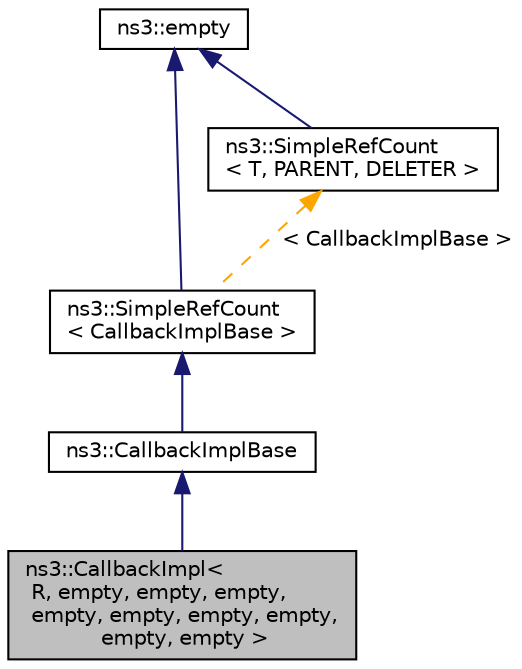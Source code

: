 digraph "ns3::CallbackImpl&lt; R, empty, empty, empty, empty, empty, empty, empty, empty, empty &gt;"
{
 // LATEX_PDF_SIZE
  edge [fontname="Helvetica",fontsize="10",labelfontname="Helvetica",labelfontsize="10"];
  node [fontname="Helvetica",fontsize="10",shape=record];
  Node1 [label="ns3::CallbackImpl\<\l R, empty, empty, empty,\l empty, empty, empty, empty,\l empty, empty \>",height=0.2,width=0.4,color="black", fillcolor="grey75", style="filled", fontcolor="black",tooltip="CallbackImpl classes with varying numbers of argument types."];
  Node2 -> Node1 [dir="back",color="midnightblue",fontsize="10",style="solid",fontname="Helvetica"];
  Node2 [label="ns3::CallbackImplBase",height=0.2,width=0.4,color="black", fillcolor="white", style="filled",URL="$classns3_1_1_callback_impl_base.html",tooltip="Abstract base class for CallbackImpl Provides reference counting and equality test."];
  Node3 -> Node2 [dir="back",color="midnightblue",fontsize="10",style="solid",fontname="Helvetica"];
  Node3 [label="ns3::SimpleRefCount\l\< CallbackImplBase \>",height=0.2,width=0.4,color="black", fillcolor="white", style="filled",URL="$classns3_1_1_simple_ref_count.html",tooltip=" "];
  Node4 -> Node3 [dir="back",color="midnightblue",fontsize="10",style="solid",fontname="Helvetica"];
  Node4 [label="ns3::empty",height=0.2,width=0.4,color="black", fillcolor="white", style="filled",URL="$classns3_1_1empty.html",tooltip="make Callback use a separate empty type"];
  Node5 -> Node3 [dir="back",color="orange",fontsize="10",style="dashed",label=" \< CallbackImplBase \>" ,fontname="Helvetica"];
  Node5 [label="ns3::SimpleRefCount\l\< T, PARENT, DELETER \>",height=0.2,width=0.4,color="black", fillcolor="white", style="filled",URL="$classns3_1_1_simple_ref_count.html",tooltip="A template-based reference counting class."];
  Node4 -> Node5 [dir="back",color="midnightblue",fontsize="10",style="solid",fontname="Helvetica"];
}
